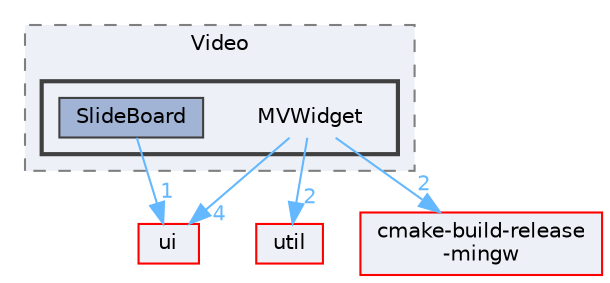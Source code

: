 digraph "MVWidget"
{
 // LATEX_PDF_SIZE
  bgcolor="transparent";
  edge [fontname=Helvetica,fontsize=10,labelfontname=Helvetica,labelfontsize=10];
  node [fontname=Helvetica,fontsize=10,shape=box,height=0.2,width=0.4];
  compound=true
  subgraph clusterdir_90e279afbf7087a5af4c74d8ed8b8ff6 {
    graph [ bgcolor="#edf0f7", pencolor="grey50", label="Video", fontname=Helvetica,fontsize=10 style="filled,dashed", URL="dir_90e279afbf7087a5af4c74d8ed8b8ff6.html",tooltip=""]
  subgraph clusterdir_a0d415d51b44062733c95fcb57206cfa {
    graph [ bgcolor="#edf0f7", pencolor="grey25", label="", fontname=Helvetica,fontsize=10 style="filled,bold", URL="dir_a0d415d51b44062733c95fcb57206cfa.html",tooltip=""]
    dir_a0d415d51b44062733c95fcb57206cfa [shape=plaintext, label="MVWidget"];
  dir_f315d88240fa2fff2600495c85b367c8 [label="SlideBoard", fillcolor="#a2b4d6", color="grey25", style="filled", URL="dir_f315d88240fa2fff2600495c85b367c8.html",tooltip=""];
  }
  }
  dir_1788f8309b1a812dcb800a185471cf6c [label="ui", fillcolor="#edf0f7", color="red", style="filled", URL="dir_1788f8309b1a812dcb800a185471cf6c.html",tooltip=""];
  dir_23ec12649285f9fabf3a6b7380226c28 [label="util", fillcolor="#edf0f7", color="red", style="filled", URL="dir_23ec12649285f9fabf3a6b7380226c28.html",tooltip=""];
  dir_d3305b01cebad1f13f311f52d3f850d2 [label="cmake-build-release\l-mingw", fillcolor="#edf0f7", color="red", style="filled", URL="dir_d3305b01cebad1f13f311f52d3f850d2.html",tooltip=""];
  dir_a0d415d51b44062733c95fcb57206cfa->dir_1788f8309b1a812dcb800a185471cf6c [headlabel="4", labeldistance=1.5 headhref="dir_000206_000335.html" href="dir_000206_000335.html" color="steelblue1" fontcolor="steelblue1"];
  dir_a0d415d51b44062733c95fcb57206cfa->dir_23ec12649285f9fabf3a6b7380226c28 [headlabel="2", labeldistance=1.5 headhref="dir_000206_000341.html" href="dir_000206_000341.html" color="steelblue1" fontcolor="steelblue1"];
  dir_a0d415d51b44062733c95fcb57206cfa->dir_d3305b01cebad1f13f311f52d3f850d2 [headlabel="2", labeldistance=1.5 headhref="dir_000206_000050.html" href="dir_000206_000050.html" color="steelblue1" fontcolor="steelblue1"];
  dir_f315d88240fa2fff2600495c85b367c8->dir_1788f8309b1a812dcb800a185471cf6c [headlabel="1", labeldistance=1.5 headhref="dir_000314_000335.html" href="dir_000314_000335.html" color="steelblue1" fontcolor="steelblue1"];
}
